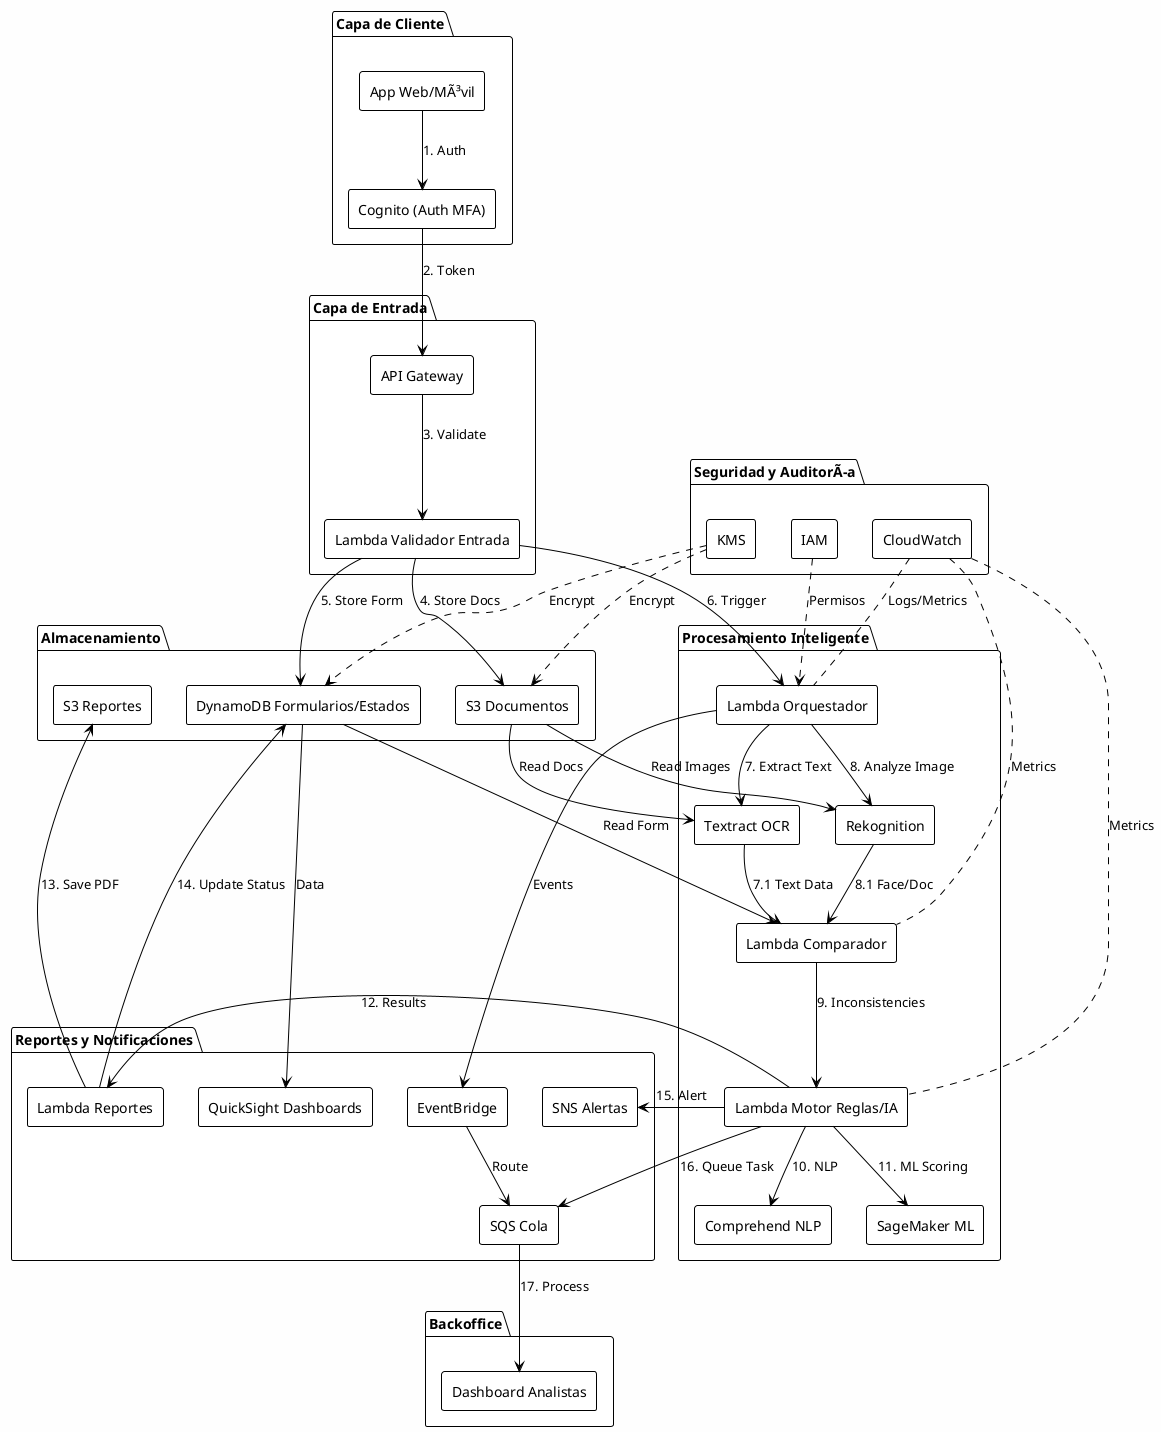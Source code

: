 ﻿@startuml
!theme plain
skinparam backgroundColor #FEFEFE
skinparam componentStyle rectangle

package "Capa de Cliente" {
  [Cognito (Auth MFA)] as Cognito
  [App Web/MÃ³vil] as App
}

package "Capa de Entrada" {
  [API Gateway] as APIGW
  [Lambda Validador Entrada] as LambdaAuth
}

package "Almacenamiento" {
  [S3 Documentos] as S3Docs
  [S3 Reportes] as S3Reports
  [DynamoDB Formularios/Estados] as DDB
}

package "Procesamiento Inteligente" {
  [Lambda Orquestador] as Orq
  [Textract OCR] as Textract
  [Rekognition] as Rekognition
  [Comprehend NLP] as Comprehend
  [SageMaker ML] as SageMaker
  [Lambda Comparador] as CompLambda
  [Lambda Motor Reglas/IA] as RulesLambda
}

package "Reportes y Notificaciones" {
  [Lambda Reportes] as ReportsLambda
  [SNS Alertas] as SNS
  [SQS Cola] as SQS
  [EventBridge] as EventBridge
  [QuickSight Dashboards] as QuickSight
}

package "Seguridad y AuditorÃ­a" {
  [IAM] as IAM
  [KMS] as KMS
  [CloudWatch] as CloudWatch
}

package "Backoffice" {
  [Dashboard Analistas] as Dashboard
}

App --> Cognito : 1. Auth
Cognito --> APIGW : 2. Token
APIGW --> LambdaAuth : 3. Validate

LambdaAuth --> S3Docs : 4. Store Docs
LambdaAuth --> DDB : 5. Store Form
LambdaAuth --> Orq : 6. Trigger

Orq --> Textract : 7. Extract Text
Textract --> CompLambda : 7.1 Text Data
Orq --> Rekognition : 8. Analyze Image
Rekognition --> CompLambda : 8.1 Face/Doc
S3Docs --> Textract : Read Docs
S3Docs --> Rekognition : Read Images
DDB --> CompLambda : Read Form

CompLambda --> RulesLambda : 9. Inconsistencies
RulesLambda --> Comprehend : 10. NLP
RulesLambda --> SageMaker : 11. ML Scoring
RulesLambda --> ReportsLambda : 12. Results
ReportsLambda --> S3Reports : 13. Save PDF
ReportsLambda --> DDB : 14. Update Status

RulesLambda --> SNS : 15. Alert
RulesLambda --> SQS : 16. Queue Task
SQS --> Dashboard : 17. Process

Orq --> EventBridge : Events
EventBridge --> SQS : Route

DDB --> QuickSight : Data

IAM ..> Orq : Permisos
KMS ..> S3Docs : Encrypt
KMS ..> DDB : Encrypt
CloudWatch .. Orq : Logs/Metrics
CloudWatch .. CompLambda : Metrics
CloudWatch .. RulesLambda : Metrics

@enduml
